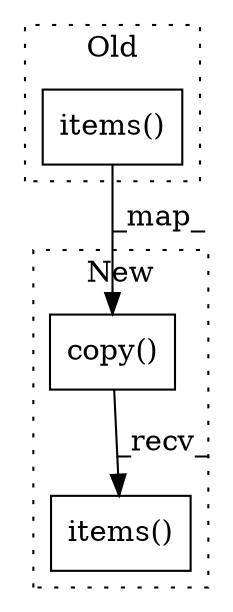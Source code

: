 digraph G {
subgraph cluster0 {
1 [label="items()" a="75" s="724" l="20" shape="box"];
label = "Old";
style="dotted";
}
subgraph cluster1 {
2 [label="copy()" a="75" s="1238" l="19" shape="box"];
3 [label="items()" a="75" s="1238" l="27" shape="box"];
label = "New";
style="dotted";
}
1 -> 2 [label="_map_"];
2 -> 3 [label="_recv_"];
}